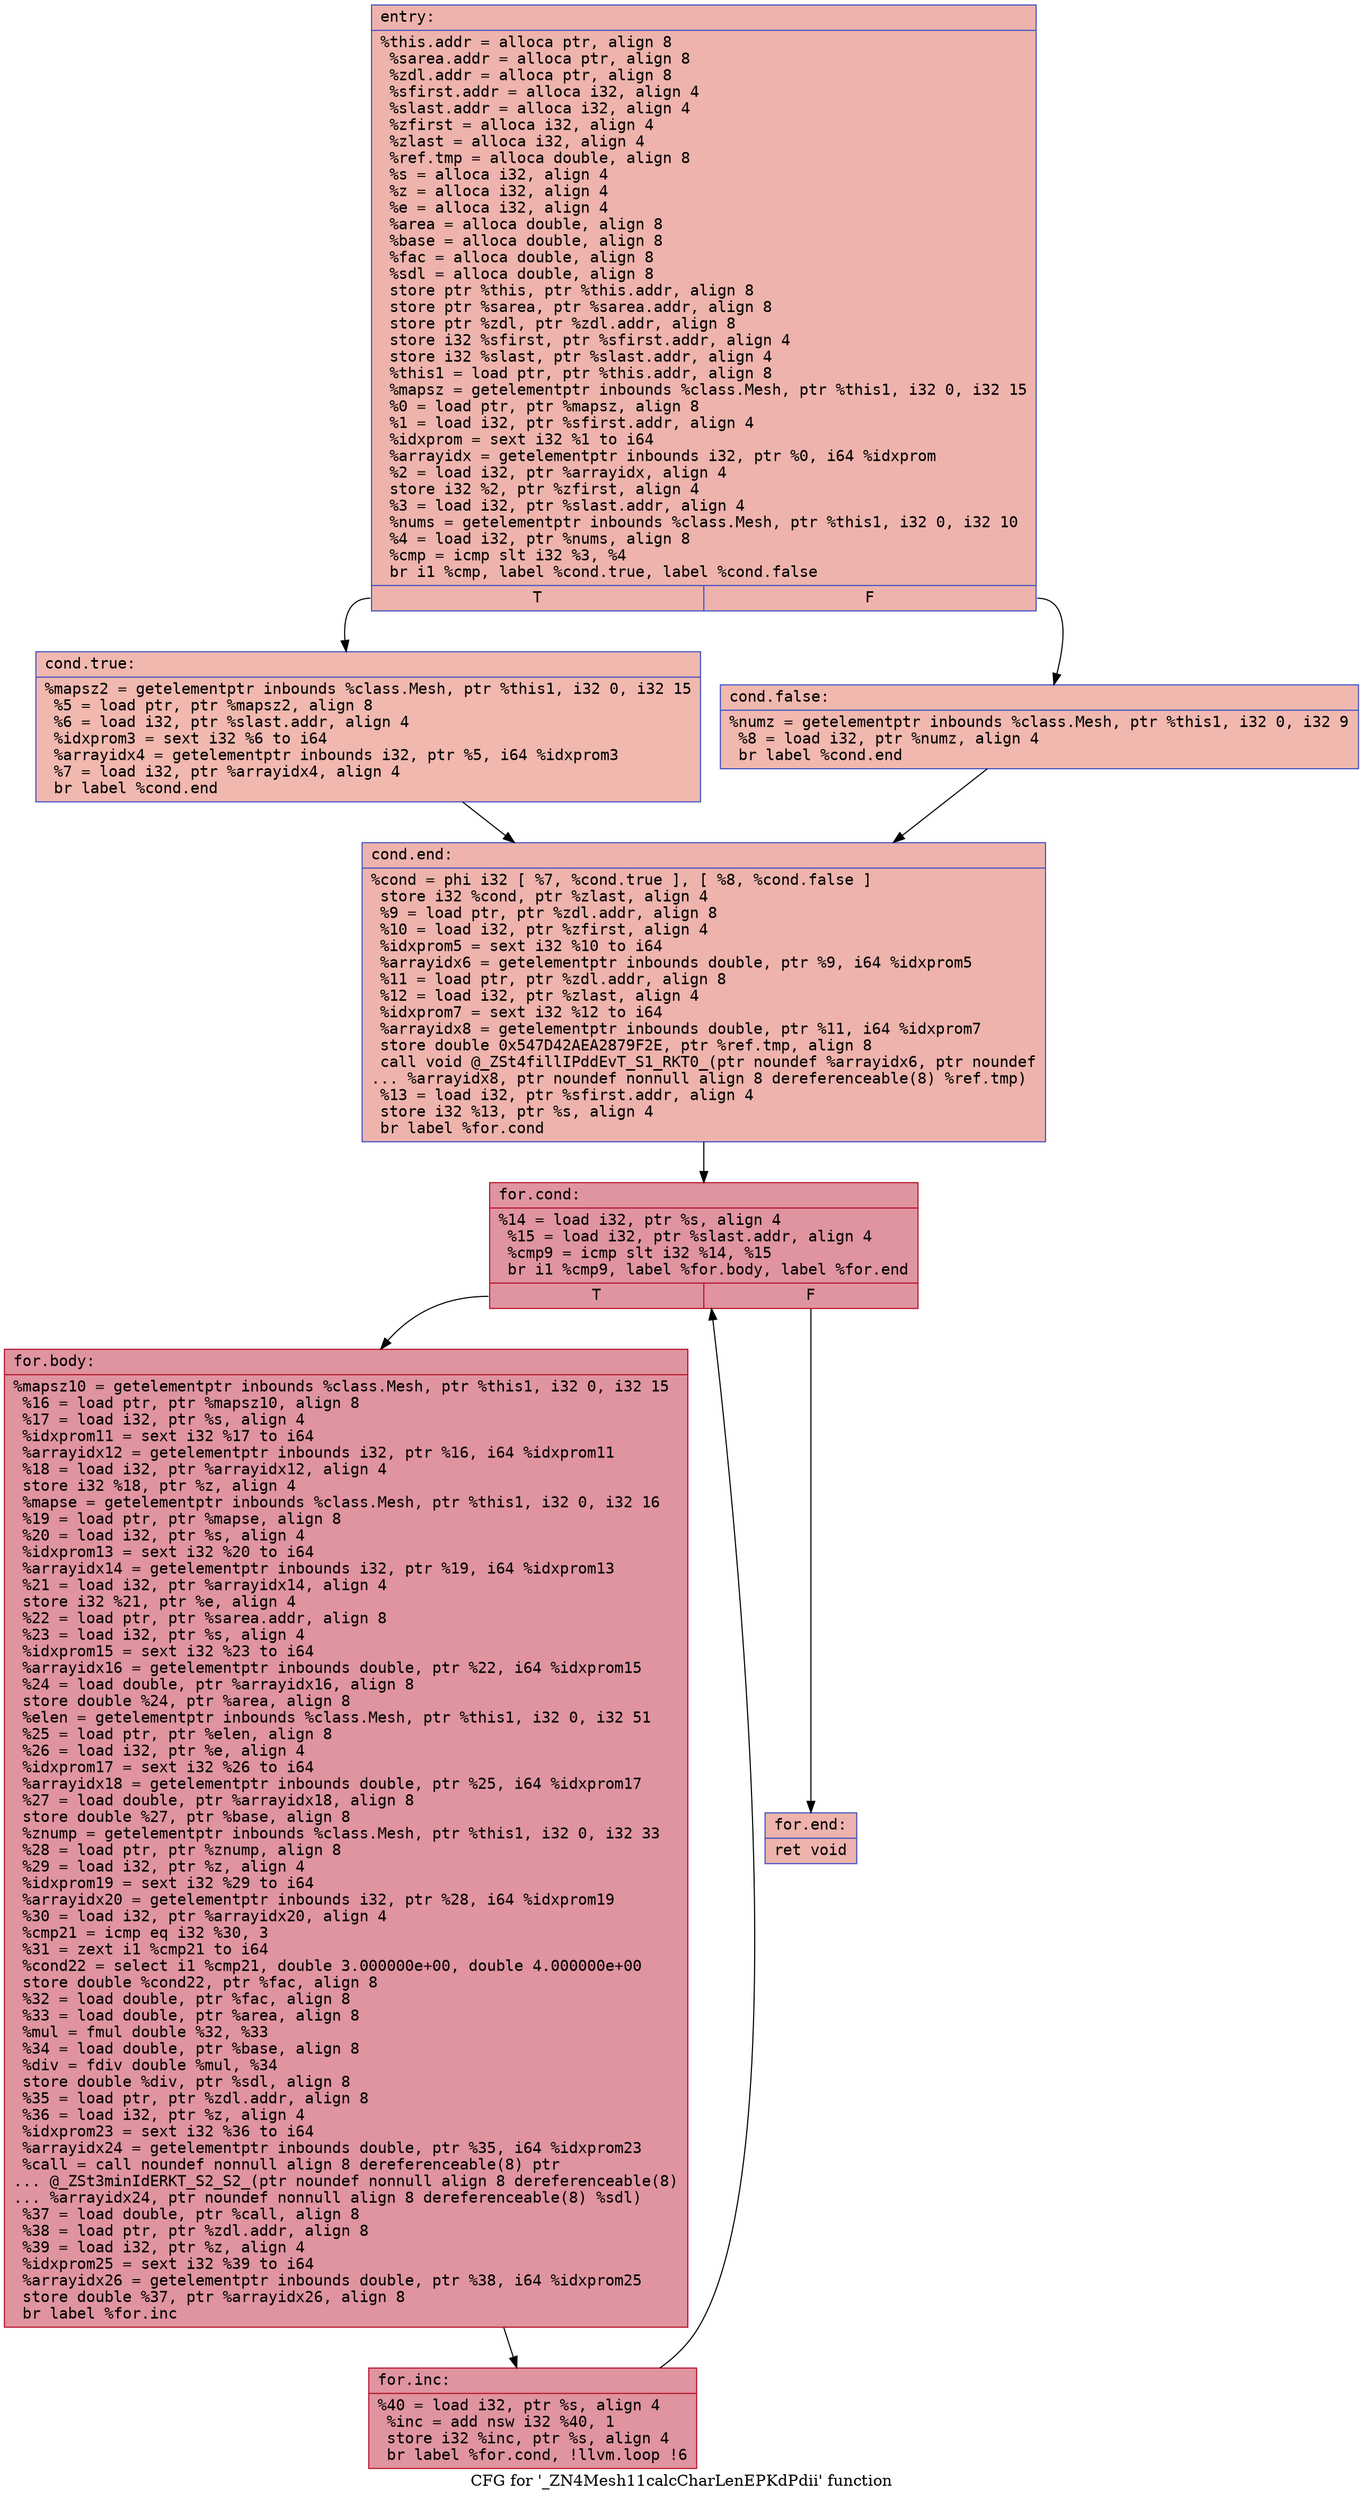 digraph "CFG for '_ZN4Mesh11calcCharLenEPKdPdii' function" {
	label="CFG for '_ZN4Mesh11calcCharLenEPKdPdii' function";

	Node0x56307d687910 [shape=record,color="#3d50c3ff", style=filled, fillcolor="#d6524470" fontname="Courier",label="{entry:\l|  %this.addr = alloca ptr, align 8\l  %sarea.addr = alloca ptr, align 8\l  %zdl.addr = alloca ptr, align 8\l  %sfirst.addr = alloca i32, align 4\l  %slast.addr = alloca i32, align 4\l  %zfirst = alloca i32, align 4\l  %zlast = alloca i32, align 4\l  %ref.tmp = alloca double, align 8\l  %s = alloca i32, align 4\l  %z = alloca i32, align 4\l  %e = alloca i32, align 4\l  %area = alloca double, align 8\l  %base = alloca double, align 8\l  %fac = alloca double, align 8\l  %sdl = alloca double, align 8\l  store ptr %this, ptr %this.addr, align 8\l  store ptr %sarea, ptr %sarea.addr, align 8\l  store ptr %zdl, ptr %zdl.addr, align 8\l  store i32 %sfirst, ptr %sfirst.addr, align 4\l  store i32 %slast, ptr %slast.addr, align 4\l  %this1 = load ptr, ptr %this.addr, align 8\l  %mapsz = getelementptr inbounds %class.Mesh, ptr %this1, i32 0, i32 15\l  %0 = load ptr, ptr %mapsz, align 8\l  %1 = load i32, ptr %sfirst.addr, align 4\l  %idxprom = sext i32 %1 to i64\l  %arrayidx = getelementptr inbounds i32, ptr %0, i64 %idxprom\l  %2 = load i32, ptr %arrayidx, align 4\l  store i32 %2, ptr %zfirst, align 4\l  %3 = load i32, ptr %slast.addr, align 4\l  %nums = getelementptr inbounds %class.Mesh, ptr %this1, i32 0, i32 10\l  %4 = load i32, ptr %nums, align 8\l  %cmp = icmp slt i32 %3, %4\l  br i1 %cmp, label %cond.true, label %cond.false\l|{<s0>T|<s1>F}}"];
	Node0x56307d687910:s0 -> Node0x56307d689400[tooltip="entry -> cond.true\nProbability 50.00%" ];
	Node0x56307d687910:s1 -> Node0x56307d689480[tooltip="entry -> cond.false\nProbability 50.00%" ];
	Node0x56307d689400 [shape=record,color="#3d50c3ff", style=filled, fillcolor="#dc5d4a70" fontname="Courier",label="{cond.true:\l|  %mapsz2 = getelementptr inbounds %class.Mesh, ptr %this1, i32 0, i32 15\l  %5 = load ptr, ptr %mapsz2, align 8\l  %6 = load i32, ptr %slast.addr, align 4\l  %idxprom3 = sext i32 %6 to i64\l  %arrayidx4 = getelementptr inbounds i32, ptr %5, i64 %idxprom3\l  %7 = load i32, ptr %arrayidx4, align 4\l  br label %cond.end\l}"];
	Node0x56307d689400 -> Node0x56307d689980[tooltip="cond.true -> cond.end\nProbability 100.00%" ];
	Node0x56307d689480 [shape=record,color="#3d50c3ff", style=filled, fillcolor="#dc5d4a70" fontname="Courier",label="{cond.false:\l|  %numz = getelementptr inbounds %class.Mesh, ptr %this1, i32 0, i32 9\l  %8 = load i32, ptr %numz, align 4\l  br label %cond.end\l}"];
	Node0x56307d689480 -> Node0x56307d689980[tooltip="cond.false -> cond.end\nProbability 100.00%" ];
	Node0x56307d689980 [shape=record,color="#3d50c3ff", style=filled, fillcolor="#d6524470" fontname="Courier",label="{cond.end:\l|  %cond = phi i32 [ %7, %cond.true ], [ %8, %cond.false ]\l  store i32 %cond, ptr %zlast, align 4\l  %9 = load ptr, ptr %zdl.addr, align 8\l  %10 = load i32, ptr %zfirst, align 4\l  %idxprom5 = sext i32 %10 to i64\l  %arrayidx6 = getelementptr inbounds double, ptr %9, i64 %idxprom5\l  %11 = load ptr, ptr %zdl.addr, align 8\l  %12 = load i32, ptr %zlast, align 4\l  %idxprom7 = sext i32 %12 to i64\l  %arrayidx8 = getelementptr inbounds double, ptr %11, i64 %idxprom7\l  store double 0x547D42AEA2879F2E, ptr %ref.tmp, align 8\l  call void @_ZSt4fillIPddEvT_S1_RKT0_(ptr noundef %arrayidx6, ptr noundef\l... %arrayidx8, ptr noundef nonnull align 8 dereferenceable(8) %ref.tmp)\l  %13 = load i32, ptr %sfirst.addr, align 4\l  store i32 %13, ptr %s, align 4\l  br label %for.cond\l}"];
	Node0x56307d689980 -> Node0x56307d68a4d0[tooltip="cond.end -> for.cond\nProbability 100.00%" ];
	Node0x56307d68a4d0 [shape=record,color="#b70d28ff", style=filled, fillcolor="#b70d2870" fontname="Courier",label="{for.cond:\l|  %14 = load i32, ptr %s, align 4\l  %15 = load i32, ptr %slast.addr, align 4\l  %cmp9 = icmp slt i32 %14, %15\l  br i1 %cmp9, label %for.body, label %for.end\l|{<s0>T|<s1>F}}"];
	Node0x56307d68a4d0:s0 -> Node0x56307d68a780[tooltip="for.cond -> for.body\nProbability 96.88%" ];
	Node0x56307d68a4d0:s1 -> Node0x56307d68a7d0[tooltip="for.cond -> for.end\nProbability 3.12%" ];
	Node0x56307d68a780 [shape=record,color="#b70d28ff", style=filled, fillcolor="#b70d2870" fontname="Courier",label="{for.body:\l|  %mapsz10 = getelementptr inbounds %class.Mesh, ptr %this1, i32 0, i32 15\l  %16 = load ptr, ptr %mapsz10, align 8\l  %17 = load i32, ptr %s, align 4\l  %idxprom11 = sext i32 %17 to i64\l  %arrayidx12 = getelementptr inbounds i32, ptr %16, i64 %idxprom11\l  %18 = load i32, ptr %arrayidx12, align 4\l  store i32 %18, ptr %z, align 4\l  %mapse = getelementptr inbounds %class.Mesh, ptr %this1, i32 0, i32 16\l  %19 = load ptr, ptr %mapse, align 8\l  %20 = load i32, ptr %s, align 4\l  %idxprom13 = sext i32 %20 to i64\l  %arrayidx14 = getelementptr inbounds i32, ptr %19, i64 %idxprom13\l  %21 = load i32, ptr %arrayidx14, align 4\l  store i32 %21, ptr %e, align 4\l  %22 = load ptr, ptr %sarea.addr, align 8\l  %23 = load i32, ptr %s, align 4\l  %idxprom15 = sext i32 %23 to i64\l  %arrayidx16 = getelementptr inbounds double, ptr %22, i64 %idxprom15\l  %24 = load double, ptr %arrayidx16, align 8\l  store double %24, ptr %area, align 8\l  %elen = getelementptr inbounds %class.Mesh, ptr %this1, i32 0, i32 51\l  %25 = load ptr, ptr %elen, align 8\l  %26 = load i32, ptr %e, align 4\l  %idxprom17 = sext i32 %26 to i64\l  %arrayidx18 = getelementptr inbounds double, ptr %25, i64 %idxprom17\l  %27 = load double, ptr %arrayidx18, align 8\l  store double %27, ptr %base, align 8\l  %znump = getelementptr inbounds %class.Mesh, ptr %this1, i32 0, i32 33\l  %28 = load ptr, ptr %znump, align 8\l  %29 = load i32, ptr %z, align 4\l  %idxprom19 = sext i32 %29 to i64\l  %arrayidx20 = getelementptr inbounds i32, ptr %28, i64 %idxprom19\l  %30 = load i32, ptr %arrayidx20, align 4\l  %cmp21 = icmp eq i32 %30, 3\l  %31 = zext i1 %cmp21 to i64\l  %cond22 = select i1 %cmp21, double 3.000000e+00, double 4.000000e+00\l  store double %cond22, ptr %fac, align 8\l  %32 = load double, ptr %fac, align 8\l  %33 = load double, ptr %area, align 8\l  %mul = fmul double %32, %33\l  %34 = load double, ptr %base, align 8\l  %div = fdiv double %mul, %34\l  store double %div, ptr %sdl, align 8\l  %35 = load ptr, ptr %zdl.addr, align 8\l  %36 = load i32, ptr %z, align 4\l  %idxprom23 = sext i32 %36 to i64\l  %arrayidx24 = getelementptr inbounds double, ptr %35, i64 %idxprom23\l  %call = call noundef nonnull align 8 dereferenceable(8) ptr\l... @_ZSt3minIdERKT_S2_S2_(ptr noundef nonnull align 8 dereferenceable(8)\l... %arrayidx24, ptr noundef nonnull align 8 dereferenceable(8) %sdl)\l  %37 = load double, ptr %call, align 8\l  %38 = load ptr, ptr %zdl.addr, align 8\l  %39 = load i32, ptr %z, align 4\l  %idxprom25 = sext i32 %39 to i64\l  %arrayidx26 = getelementptr inbounds double, ptr %38, i64 %idxprom25\l  store double %37, ptr %arrayidx26, align 8\l  br label %for.inc\l}"];
	Node0x56307d68a780 -> Node0x56307d68cf50[tooltip="for.body -> for.inc\nProbability 100.00%" ];
	Node0x56307d68cf50 [shape=record,color="#b70d28ff", style=filled, fillcolor="#b70d2870" fontname="Courier",label="{for.inc:\l|  %40 = load i32, ptr %s, align 4\l  %inc = add nsw i32 %40, 1\l  store i32 %inc, ptr %s, align 4\l  br label %for.cond, !llvm.loop !6\l}"];
	Node0x56307d68cf50 -> Node0x56307d68a4d0[tooltip="for.inc -> for.cond\nProbability 100.00%" ];
	Node0x56307d68a7d0 [shape=record,color="#3d50c3ff", style=filled, fillcolor="#d6524470" fontname="Courier",label="{for.end:\l|  ret void\l}"];
}
